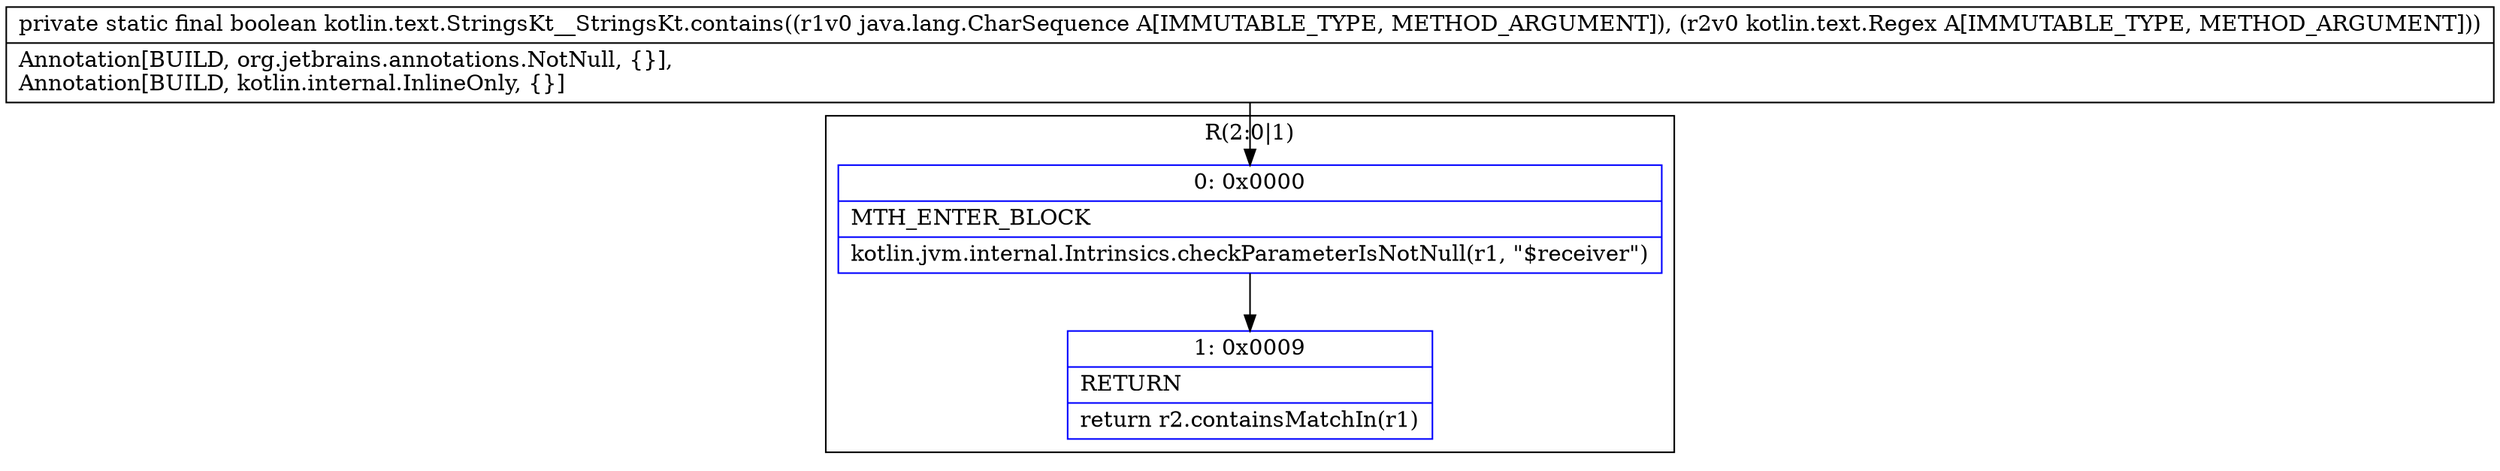 digraph "CFG forkotlin.text.StringsKt__StringsKt.contains(Ljava\/lang\/CharSequence;Lkotlin\/text\/Regex;)Z" {
subgraph cluster_Region_1246593750 {
label = "R(2:0|1)";
node [shape=record,color=blue];
Node_0 [shape=record,label="{0\:\ 0x0000|MTH_ENTER_BLOCK\l|kotlin.jvm.internal.Intrinsics.checkParameterIsNotNull(r1, \"$receiver\")\l}"];
Node_1 [shape=record,label="{1\:\ 0x0009|RETURN\l|return r2.containsMatchIn(r1)\l}"];
}
MethodNode[shape=record,label="{private static final boolean kotlin.text.StringsKt__StringsKt.contains((r1v0 java.lang.CharSequence A[IMMUTABLE_TYPE, METHOD_ARGUMENT]), (r2v0 kotlin.text.Regex A[IMMUTABLE_TYPE, METHOD_ARGUMENT]))  | Annotation[BUILD, org.jetbrains.annotations.NotNull, \{\}], \lAnnotation[BUILD, kotlin.internal.InlineOnly, \{\}]\l}"];
MethodNode -> Node_0;
Node_0 -> Node_1;
}

